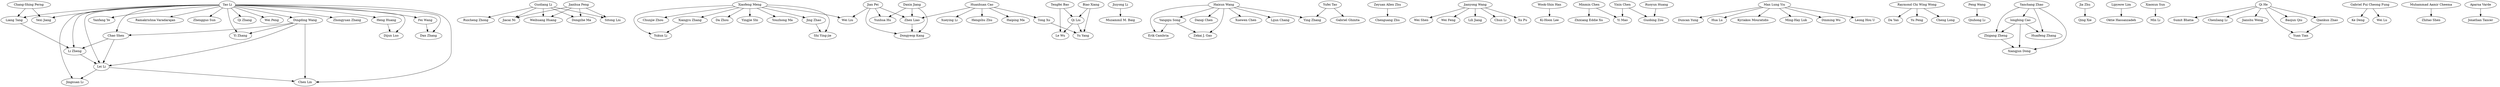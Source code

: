 strict digraph G{
"Tao Li" -> "Chao Shen"
"Jianhua Feng" -> "Sitong Liu"
"Xiaofeng Meng" -> "Yingjie Shi"
"Jiuyong Li" -> "Muzammil M. Baig"
"Haixun Wang" -> "Xuewen Chen"
"Haixun Wang" -> "Lijun Chang"
"Zeyuan Allen Zhu" -> "Chenguang Zhu"
"Jianyong Wang" -> "Wei Shen"
"Chang-Shing Perng" -> "Yexi Jiang"
"Tao Li" -> "Yexi Jiang"
"Tao Li" -> "Li Zheng"
"Tao Li" -> "Heng Huang"
"Heng Huang" -> "Dijun Luo"
"Xiaofeng Meng" -> "Youzhong Ma"
"Wook-Shin Han" -> "Ki-Hoon Lee"
"Minmin Chen" -> "Yi Mao"
"Man Lung Yiu" -> "Duncan Yung"
"Tengfei Bao" -> "Qi Liu"
"Tao Li" -> "Lei Li"
"Xiaofeng Meng" -> "Jing Zhao"
"Yixin Chen" -> "Yi Mao"
"Man Lung Yiu" -> "Hua Lu"
"Daxin Jiang" -> "Yunhua Hu"
"Daxin Jiang" -> "Zhen Liao"
"Guoliang Li" -> "Ruicheng Zhong"
"Guoliang Li" -> "Sitong Liu"
"Tao Li" -> "Chen Lin"
"Tao Li" -> "Dingding Wang"
"Raymond Chi Wing Wong" -> "Da Yan"
"Peng Wang" -> "Qiuhong Li"
"Yanchang Zhao" -> "longbing Cao"
"Tao Li" -> "Yanfang Ye"
"Tao Li" -> "Jingxuan Li"
"Jianyong Wang" -> "Wei Feng"
"Jia Zhu" -> "Qing Xie"
"Lipyeow Lim" -> "Oktie Hassanzadeh"
"Xiaoxun Sun" -> "Min Li"
"Qi He" -> "Sumit Bhatia"
"Jian Pei" -> "Wei Liu"
"Yufei Tao" -> "Ying Zhang"
"Huanhuan Cao" -> "Zhen Liao"
"Jianhua Feng" -> "Jiacai Ni"
"Man Lung Yiu" -> "Kyriakos Mouratidis"
"Jian Pei" -> "Yunhua Hu"
"Gabriel Pui Cheong Fung" -> "Ke Deng"
"Huanhuan Cao" -> "Tong Xu"
"Chang-Shing Perng" -> "Liang Tang"
"Xiaofeng Meng" -> "Wei Liu"
"Qi He" -> "Chenliang Li"
"Haixun Wang" -> "Erik Cambria"
"Huanhuan Cao" -> "Xueying Li"
"Biao Xiang" -> "Qi Liu"
"Tao Li" -> "Dijun Luo"
"Jianhua Feng" -> "Weihuang Huang"
"Jianhua Feng" -> "Dongzhe Ma"
"Ruoyun Huang" -> "Guobing Zou"
"Qi He" -> "Jianshu Weng"
"Minmin Chen" -> "Zhixiang Eddie Xu"
"Man Lung Yiu" -> "Ming-Hay Luk"
"Jianyong Wang" -> "Lili Jiang"
"Raymond Chi Wing Wong" -> "Yu Peng"
"Man Lung Yiu" -> "Dinming Wu"
"Haixun Wang" -> "Zekai J. Gao"
"Haixun Wang" -> "Ying Zhang"
"Muhammad Aamir Cheema" -> "Zhitao Shen"
"Yufei Tao" -> "Gabriel Ghinita"
"Yanchang Zhao" -> "Zhigang Zheng"
"Guoliang Li" -> "Dongzhe Ma"
"Biao Xiang" -> "Yu Yang"
"Tao Li" -> "Liang Tang"
"Raymond Chi Wing Wong" -> "Cheng Long"
"Dingding Wang" -> "Chao Shen"
"Qi He" -> "Yuan Tian"
"Gabriel Pui Cheong Fung" -> "Wei Lu"
"Qi He" -> "Baojun Qiu"
"Tao Li" -> "Ramakrishna Varadarajan"
"Xiaofeng Meng" -> "Yukun Li"
"Guoliang Li" -> "Weihuang Huang"
"Xiaofeng Meng" -> "Shi Ying-jie"
"Jianyong Wang" -> "Chun Li"
"Tengfei Bao" -> "Le Wu"
"Xiaofeng Meng" -> "Chunjie Zhou"
"Tao Li" -> "Zhengguo Sun"
"Yixin Chen" -> "Guobing Zou"
"Man Lung Yiu" -> "Leong Hou U"
"Tao Li" -> "Dan Zhang"
"Xiaofeng Meng" -> "Xiangyu Zhang"
"Qi He" -> "Qiankun Zhao"
"Aparna Varde" -> "Jonathan Tancer"
"Chao Shen" -> "Li Zheng"
"Guoliang Li" -> "Jiacai Ni"
"Jianyong Wang" -> "Xu Pu"
"Yanchang Zhao" -> "Xiangjun Dong"
"Tao Li" -> "Qi Zhang"
"Jian Pei" -> "Zhen Liao"
"Jian Pei" -> "Dongyeop Kang"
"Huanhuan Cao" -> "Hengshu Zhu"
"Tao Li" -> "Wei Peng"
"Daxin Jiang" -> "Dongyeop Kang"
"Xiaofeng Meng" -> "Da Zhou"
"Haixun Wang" -> "Danqi Chen"
"Huanhuan Cao" -> "Haiping Ma"
"Qi Liu" -> "Yu Yang"
"Tao Li" -> "Fei Wang"
"Qi Liu" -> "Le Wu"
"Haixun Wang" -> "Yangqiu Song"
"Tao Li" -> "Zhongyuan Zhang"
"Tao Li" -> "Yi Zhang"
"Zhen Liao" -> "Dongyeop Kang"
"longbing Cao" -> "Zhigang Zheng"
"Yanchang Zhao" -> "Huaifeng Zhang"
"Li Zheng" -> "Lei Li"
"Yangqiu Song" -> "Zekai J. Gao"
"Fei Wang" -> "Dan Zhang"
"longbing Cao" -> "Xiangjun Dong"
"longbing Cao" -> "Huaifeng Zhang"
"Dingding Wang" -> "Lei Li"
"Liang Tang" -> "Li Zheng"
"Dingding Wang" -> "Yi Zhang"
"Dingding Wang" -> "Chen Lin"
"Xiangyu Zhang" -> "Yukun Li"
"Jing Zhao" -> "Shi Ying-jie"
"Qiankun Zhao" -> "Yuan Tian"
"Chao Shen" -> "Lei Li"
"Lei Li" -> "Jingxuan Li"
"Zhigang Zheng" -> "Xiangjun Dong"
"Yangqiu Song" -> "Erik Cambria"
"Tong Xu" -> "Yu Yang"
"Lei Li" -> "Chen Lin"
}